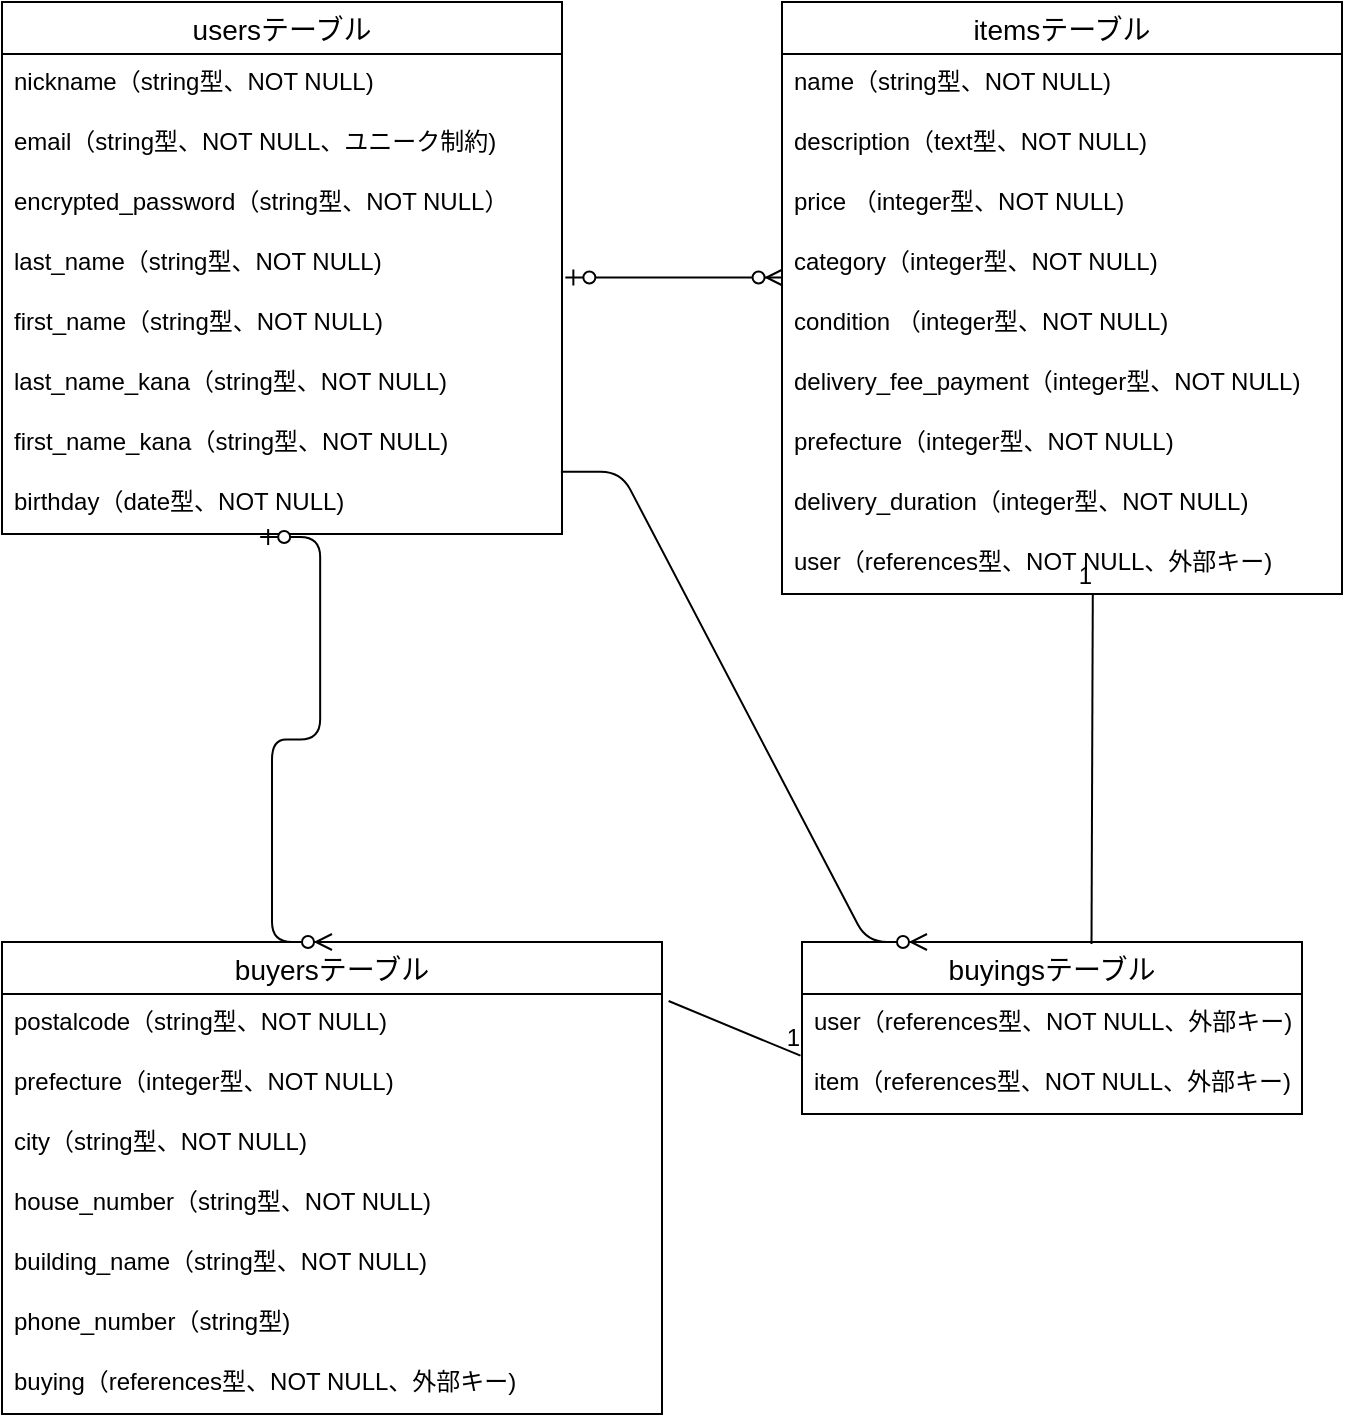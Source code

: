 <mxfile>
    <diagram id="sU4RRjECxD2tOJUZ-Q0F" name="ページ1">
        <mxGraphModel dx="1070" dy="804" grid="1" gridSize="10" guides="1" tooltips="1" connect="1" arrows="1" fold="1" page="1" pageScale="1" pageWidth="827" pageHeight="1169" background="none" math="0" shadow="0">
            <root>
                <mxCell id="0"/>
                <mxCell id="1" parent="0"/>
                <mxCell id="2" value="usersテーブル" style="swimlane;fontStyle=0;childLayout=stackLayout;horizontal=1;startSize=26;horizontalStack=0;resizeParent=1;resizeParentMax=0;resizeLast=0;collapsible=1;marginBottom=0;align=center;fontSize=14;" parent="1" vertex="1">
                    <mxGeometry x="60" y="90" width="280" height="266" as="geometry"/>
                </mxCell>
                <mxCell id="3" value="nickname（string型、NOT NULL)" style="text;strokeColor=none;fillColor=none;spacingLeft=4;spacingRight=4;overflow=hidden;rotatable=0;points=[[0,0.5],[1,0.5]];portConstraint=eastwest;fontSize=12;" parent="2" vertex="1">
                    <mxGeometry y="26" width="280" height="30" as="geometry"/>
                </mxCell>
                <mxCell id="4" value="email（string型、NOT NULL、ユニーク制約)" style="text;strokeColor=none;fillColor=none;spacingLeft=4;spacingRight=4;overflow=hidden;rotatable=0;points=[[0,0.5],[1,0.5]];portConstraint=eastwest;fontSize=12;" parent="2" vertex="1">
                    <mxGeometry y="56" width="280" height="30" as="geometry"/>
                </mxCell>
                <mxCell id="11" value="encrypted_password（string型、NOT NULL）" style="text;strokeColor=none;fillColor=none;spacingLeft=4;spacingRight=4;overflow=hidden;rotatable=0;points=[[0,0.5],[1,0.5]];portConstraint=eastwest;fontSize=12;" parent="2" vertex="1">
                    <mxGeometry y="86" width="280" height="30" as="geometry"/>
                </mxCell>
                <mxCell id="18" value="last_name（string型、NOT NULL)" style="text;strokeColor=none;fillColor=none;spacingLeft=4;spacingRight=4;overflow=hidden;rotatable=0;points=[[0,0.5],[1,0.5]];portConstraint=eastwest;fontSize=12;" parent="2" vertex="1">
                    <mxGeometry y="116" width="280" height="30" as="geometry"/>
                </mxCell>
                <mxCell id="24" value="first_name（string型、NOT NULL)" style="text;strokeColor=none;fillColor=none;spacingLeft=4;spacingRight=4;overflow=hidden;rotatable=0;points=[[0,0.5],[1,0.5]];portConstraint=eastwest;fontSize=12;" parent="2" vertex="1">
                    <mxGeometry y="146" width="280" height="30" as="geometry"/>
                </mxCell>
                <mxCell id="25" value="last_name_kana（string型、NOT NULL)" style="text;strokeColor=none;fillColor=none;spacingLeft=4;spacingRight=4;overflow=hidden;rotatable=0;points=[[0,0.5],[1,0.5]];portConstraint=eastwest;fontSize=12;" parent="2" vertex="1">
                    <mxGeometry y="176" width="280" height="30" as="geometry"/>
                </mxCell>
                <mxCell id="26" value="first_name_kana（string型、NOT NULL)" style="text;strokeColor=none;fillColor=none;spacingLeft=4;spacingRight=4;overflow=hidden;rotatable=0;points=[[0,0.5],[1,0.5]];portConstraint=eastwest;fontSize=12;" parent="2" vertex="1">
                    <mxGeometry y="206" width="280" height="30" as="geometry"/>
                </mxCell>
                <mxCell id="23" value="birthday（date型、NOT NULL)" style="text;strokeColor=none;fillColor=none;spacingLeft=4;spacingRight=4;overflow=hidden;rotatable=0;points=[[0,0.5],[1,0.5]];portConstraint=eastwest;fontSize=12;" parent="2" vertex="1">
                    <mxGeometry y="236" width="280" height="30" as="geometry"/>
                </mxCell>
                <mxCell id="7" value="itemsテーブル" style="swimlane;fontStyle=0;childLayout=stackLayout;horizontal=1;startSize=26;horizontalStack=0;resizeParent=1;resizeParentMax=0;resizeLast=0;collapsible=1;marginBottom=0;align=center;fontSize=14;" parent="1" vertex="1">
                    <mxGeometry x="450" y="90" width="280" height="296" as="geometry"/>
                </mxCell>
                <mxCell id="8" value="name（string型、NOT NULL)" style="text;strokeColor=none;fillColor=none;spacingLeft=4;spacingRight=4;overflow=hidden;rotatable=0;points=[[0,0.5],[1,0.5]];portConstraint=eastwest;fontSize=12;" parent="7" vertex="1">
                    <mxGeometry y="26" width="280" height="30" as="geometry"/>
                </mxCell>
                <mxCell id="9" value="description（text型、NOT NULL)" style="text;strokeColor=none;fillColor=none;spacingLeft=4;spacingRight=4;overflow=hidden;rotatable=0;points=[[0,0.5],[1,0.5]];portConstraint=eastwest;fontSize=12;" parent="7" vertex="1">
                    <mxGeometry y="56" width="280" height="30" as="geometry"/>
                </mxCell>
                <mxCell id="35" value="price （integer型、NOT NULL)" style="text;strokeColor=none;fillColor=none;spacingLeft=4;spacingRight=4;overflow=hidden;rotatable=0;points=[[0,0.5],[1,0.5]];portConstraint=eastwest;fontSize=12;" parent="7" vertex="1">
                    <mxGeometry y="86" width="280" height="30" as="geometry"/>
                </mxCell>
                <mxCell id="36" value="category（integer型、NOT NULL)" style="text;strokeColor=none;fillColor=none;spacingLeft=4;spacingRight=4;overflow=hidden;rotatable=0;points=[[0,0.5],[1,0.5]];portConstraint=eastwest;fontSize=12;" parent="7" vertex="1">
                    <mxGeometry y="116" width="280" height="30" as="geometry"/>
                </mxCell>
                <mxCell id="38" value="condition （integer型、NOT NULL)" style="text;strokeColor=none;fillColor=none;spacingLeft=4;spacingRight=4;overflow=hidden;rotatable=0;points=[[0,0.5],[1,0.5]];portConstraint=eastwest;fontSize=12;" parent="7" vertex="1">
                    <mxGeometry y="146" width="280" height="30" as="geometry"/>
                </mxCell>
                <mxCell id="37" value="delivery_fee_payment（integer型、NOT NULL)" style="text;strokeColor=none;fillColor=none;spacingLeft=4;spacingRight=4;overflow=hidden;rotatable=0;points=[[0,0.5],[1,0.5]];portConstraint=eastwest;fontSize=12;" parent="7" vertex="1">
                    <mxGeometry y="176" width="280" height="30" as="geometry"/>
                </mxCell>
                <mxCell id="34" value="prefecture（integer型、NOT NULL)" style="text;strokeColor=none;fillColor=none;spacingLeft=4;spacingRight=4;overflow=hidden;rotatable=0;points=[[0,0.5],[1,0.5]];portConstraint=eastwest;fontSize=12;" parent="7" vertex="1">
                    <mxGeometry y="206" width="280" height="30" as="geometry"/>
                </mxCell>
                <mxCell id="63" value="delivery_duration（integer型、NOT NULL)" style="text;strokeColor=none;fillColor=none;spacingLeft=4;spacingRight=4;overflow=hidden;rotatable=0;points=[[0,0.5],[1,0.5]];portConstraint=eastwest;fontSize=12;" parent="7" vertex="1">
                    <mxGeometry y="236" width="280" height="30" as="geometry"/>
                </mxCell>
                <mxCell id="10" value="user（references型、NOT NULL、外部キー)" style="text;strokeColor=none;fillColor=none;spacingLeft=4;spacingRight=4;overflow=hidden;rotatable=0;points=[[0,0.5],[1,0.5]];portConstraint=eastwest;fontSize=12;" parent="7" vertex="1">
                    <mxGeometry y="266" width="280" height="30" as="geometry"/>
                </mxCell>
                <mxCell id="39" value="buyersテーブル" style="swimlane;fontStyle=0;childLayout=stackLayout;horizontal=1;startSize=26;horizontalStack=0;resizeParent=1;resizeParentMax=0;resizeLast=0;collapsible=1;marginBottom=0;align=center;fontSize=14;strokeColor=default;fillColor=none;" parent="1" vertex="1">
                    <mxGeometry x="60" y="560" width="330" height="236" as="geometry"/>
                </mxCell>
                <mxCell id="49" value="postalcode（string型、NOT NULL)&#10;" style="text;strokeColor=none;fillColor=none;spacingLeft=4;spacingRight=4;overflow=hidden;rotatable=0;points=[[0,0.5],[1,0.5]];portConstraint=eastwest;fontSize=12;" parent="39" vertex="1">
                    <mxGeometry y="26" width="330" height="30" as="geometry"/>
                </mxCell>
                <mxCell id="47" value="prefecture（integer型、NOT NULL)&#10;" style="text;strokeColor=none;fillColor=none;spacingLeft=4;spacingRight=4;overflow=hidden;rotatable=0;points=[[0,0.5],[1,0.5]];portConstraint=eastwest;fontSize=12;" parent="39" vertex="1">
                    <mxGeometry y="56" width="330" height="30" as="geometry"/>
                </mxCell>
                <mxCell id="50" value="city（string型、NOT NULL)&#10;" style="text;strokeColor=none;fillColor=none;spacingLeft=4;spacingRight=4;overflow=hidden;rotatable=0;points=[[0,0.5],[1,0.5]];portConstraint=eastwest;fontSize=12;" parent="39" vertex="1">
                    <mxGeometry y="86" width="330" height="30" as="geometry"/>
                </mxCell>
                <mxCell id="45" value="house_number（string型、NOT NULL)&#10;" style="text;strokeColor=none;fillColor=none;spacingLeft=4;spacingRight=4;overflow=hidden;rotatable=0;points=[[0,0.5],[1,0.5]];portConstraint=eastwest;fontSize=12;" parent="39" vertex="1">
                    <mxGeometry y="116" width="330" height="30" as="geometry"/>
                </mxCell>
                <mxCell id="44" value="building_name（string型、NOT NULL)&#10;" style="text;strokeColor=none;fillColor=none;spacingLeft=4;spacingRight=4;overflow=hidden;rotatable=0;points=[[0,0.5],[1,0.5]];portConstraint=eastwest;fontSize=12;" parent="39" vertex="1">
                    <mxGeometry y="146" width="330" height="30" as="geometry"/>
                </mxCell>
                <mxCell id="42" value="phone_number（string型)&#10;" style="text;strokeColor=none;fillColor=none;spacingLeft=4;spacingRight=4;overflow=hidden;rotatable=0;points=[[0,0.5],[1,0.5]];portConstraint=eastwest;fontSize=12;" parent="39" vertex="1">
                    <mxGeometry y="176" width="330" height="30" as="geometry"/>
                </mxCell>
                <mxCell id="70" value="buying（references型、NOT NULL、外部キー)" style="text;strokeColor=none;fillColor=none;spacingLeft=4;spacingRight=4;overflow=hidden;rotatable=0;points=[[0,0.5],[1,0.5]];portConstraint=eastwest;fontSize=12;" vertex="1" parent="39">
                    <mxGeometry y="206" width="330" height="30" as="geometry"/>
                </mxCell>
                <mxCell id="51" value="buyingsテーブル" style="swimlane;fontStyle=0;childLayout=stackLayout;horizontal=1;startSize=26;horizontalStack=0;resizeParent=1;resizeParentMax=0;resizeLast=0;collapsible=1;marginBottom=0;align=center;fontSize=14;strokeColor=default;fillColor=none;" parent="1" vertex="1">
                    <mxGeometry x="460" y="560" width="250" height="86" as="geometry"/>
                </mxCell>
                <mxCell id="52" value="user（references型、NOT NULL、外部キー)" style="text;strokeColor=none;fillColor=none;spacingLeft=4;spacingRight=4;overflow=hidden;rotatable=0;points=[[0,0.5],[1,0.5]];portConstraint=eastwest;fontSize=12;" parent="51" vertex="1">
                    <mxGeometry y="26" width="250" height="30" as="geometry"/>
                </mxCell>
                <mxCell id="53" value="item（references型、NOT NULL、外部キー)" style="text;strokeColor=none;fillColor=none;spacingLeft=4;spacingRight=4;overflow=hidden;rotatable=0;points=[[0,0.5],[1,0.5]];portConstraint=eastwest;fontSize=12;" parent="51" vertex="1">
                    <mxGeometry y="56" width="250" height="30" as="geometry"/>
                </mxCell>
                <mxCell id="57" value="" style="edgeStyle=entityRelationEdgeStyle;fontSize=12;html=1;endArrow=ERzeroToMany;startArrow=ERzeroToOne;exitX=1.006;exitY=0.725;exitDx=0;exitDy=0;exitPerimeter=0;entryX=0.001;entryY=0.725;entryDx=0;entryDy=0;entryPerimeter=0;" parent="1" target="36" edge="1">
                    <mxGeometry width="100" height="100" relative="1" as="geometry">
                        <mxPoint x="341.68" y="227.75" as="sourcePoint"/>
                        <mxPoint x="440" y="240" as="targetPoint"/>
                    </mxGeometry>
                </mxCell>
                <mxCell id="58" value="" style="edgeStyle=entityRelationEdgeStyle;fontSize=12;html=1;endArrow=ERzeroToMany;startArrow=ERzeroToOne;entryX=0.5;entryY=0;entryDx=0;entryDy=0;exitX=0.461;exitY=1.051;exitDx=0;exitDy=0;exitPerimeter=0;" parent="1" source="23" target="39" edge="1">
                    <mxGeometry width="100" height="100" relative="1" as="geometry">
                        <mxPoint x="196.36" y="386.87" as="sourcePoint"/>
                        <mxPoint x="308.6" y="490" as="targetPoint"/>
                    </mxGeometry>
                </mxCell>
                <mxCell id="59" value="" style="endArrow=none;html=1;rounded=0;entryX=0.555;entryY=0.991;entryDx=0;entryDy=0;entryPerimeter=0;exitX=0.579;exitY=0.011;exitDx=0;exitDy=0;exitPerimeter=0;" parent="1" source="51" target="10" edge="1">
                    <mxGeometry relative="1" as="geometry">
                        <mxPoint x="610" y="550" as="sourcePoint"/>
                        <mxPoint x="480" y="500" as="targetPoint"/>
                    </mxGeometry>
                </mxCell>
                <mxCell id="60" value="1" style="resizable=0;html=1;align=right;verticalAlign=bottom;" parent="59" connectable="0" vertex="1">
                    <mxGeometry x="1" relative="1" as="geometry"/>
                </mxCell>
                <mxCell id="64" value="" style="endArrow=none;html=1;rounded=0;entryX=-0.003;entryY=0.028;entryDx=0;entryDy=0;entryPerimeter=0;exitX=1.01;exitY=0.117;exitDx=0;exitDy=0;exitPerimeter=0;" parent="1" target="53" edge="1">
                    <mxGeometry relative="1" as="geometry">
                        <mxPoint x="393.3" y="589.51" as="sourcePoint"/>
                        <mxPoint x="520" y="620" as="targetPoint"/>
                    </mxGeometry>
                </mxCell>
                <mxCell id="65" value="1" style="resizable=0;html=1;align=right;verticalAlign=bottom;" parent="64" connectable="0" vertex="1">
                    <mxGeometry x="1" relative="1" as="geometry"/>
                </mxCell>
                <mxCell id="66" value="" style="edgeStyle=entityRelationEdgeStyle;fontSize=12;html=1;endArrow=ERzeroToMany;endFill=1;exitX=0.998;exitY=-0.039;exitDx=0;exitDy=0;exitPerimeter=0;entryX=0.25;entryY=0;entryDx=0;entryDy=0;" parent="1" source="23" target="51" edge="1">
                    <mxGeometry width="100" height="100" relative="1" as="geometry">
                        <mxPoint x="430" y="500" as="sourcePoint"/>
                        <mxPoint x="530" y="400" as="targetPoint"/>
                    </mxGeometry>
                </mxCell>
            </root>
        </mxGraphModel>
    </diagram>
</mxfile>